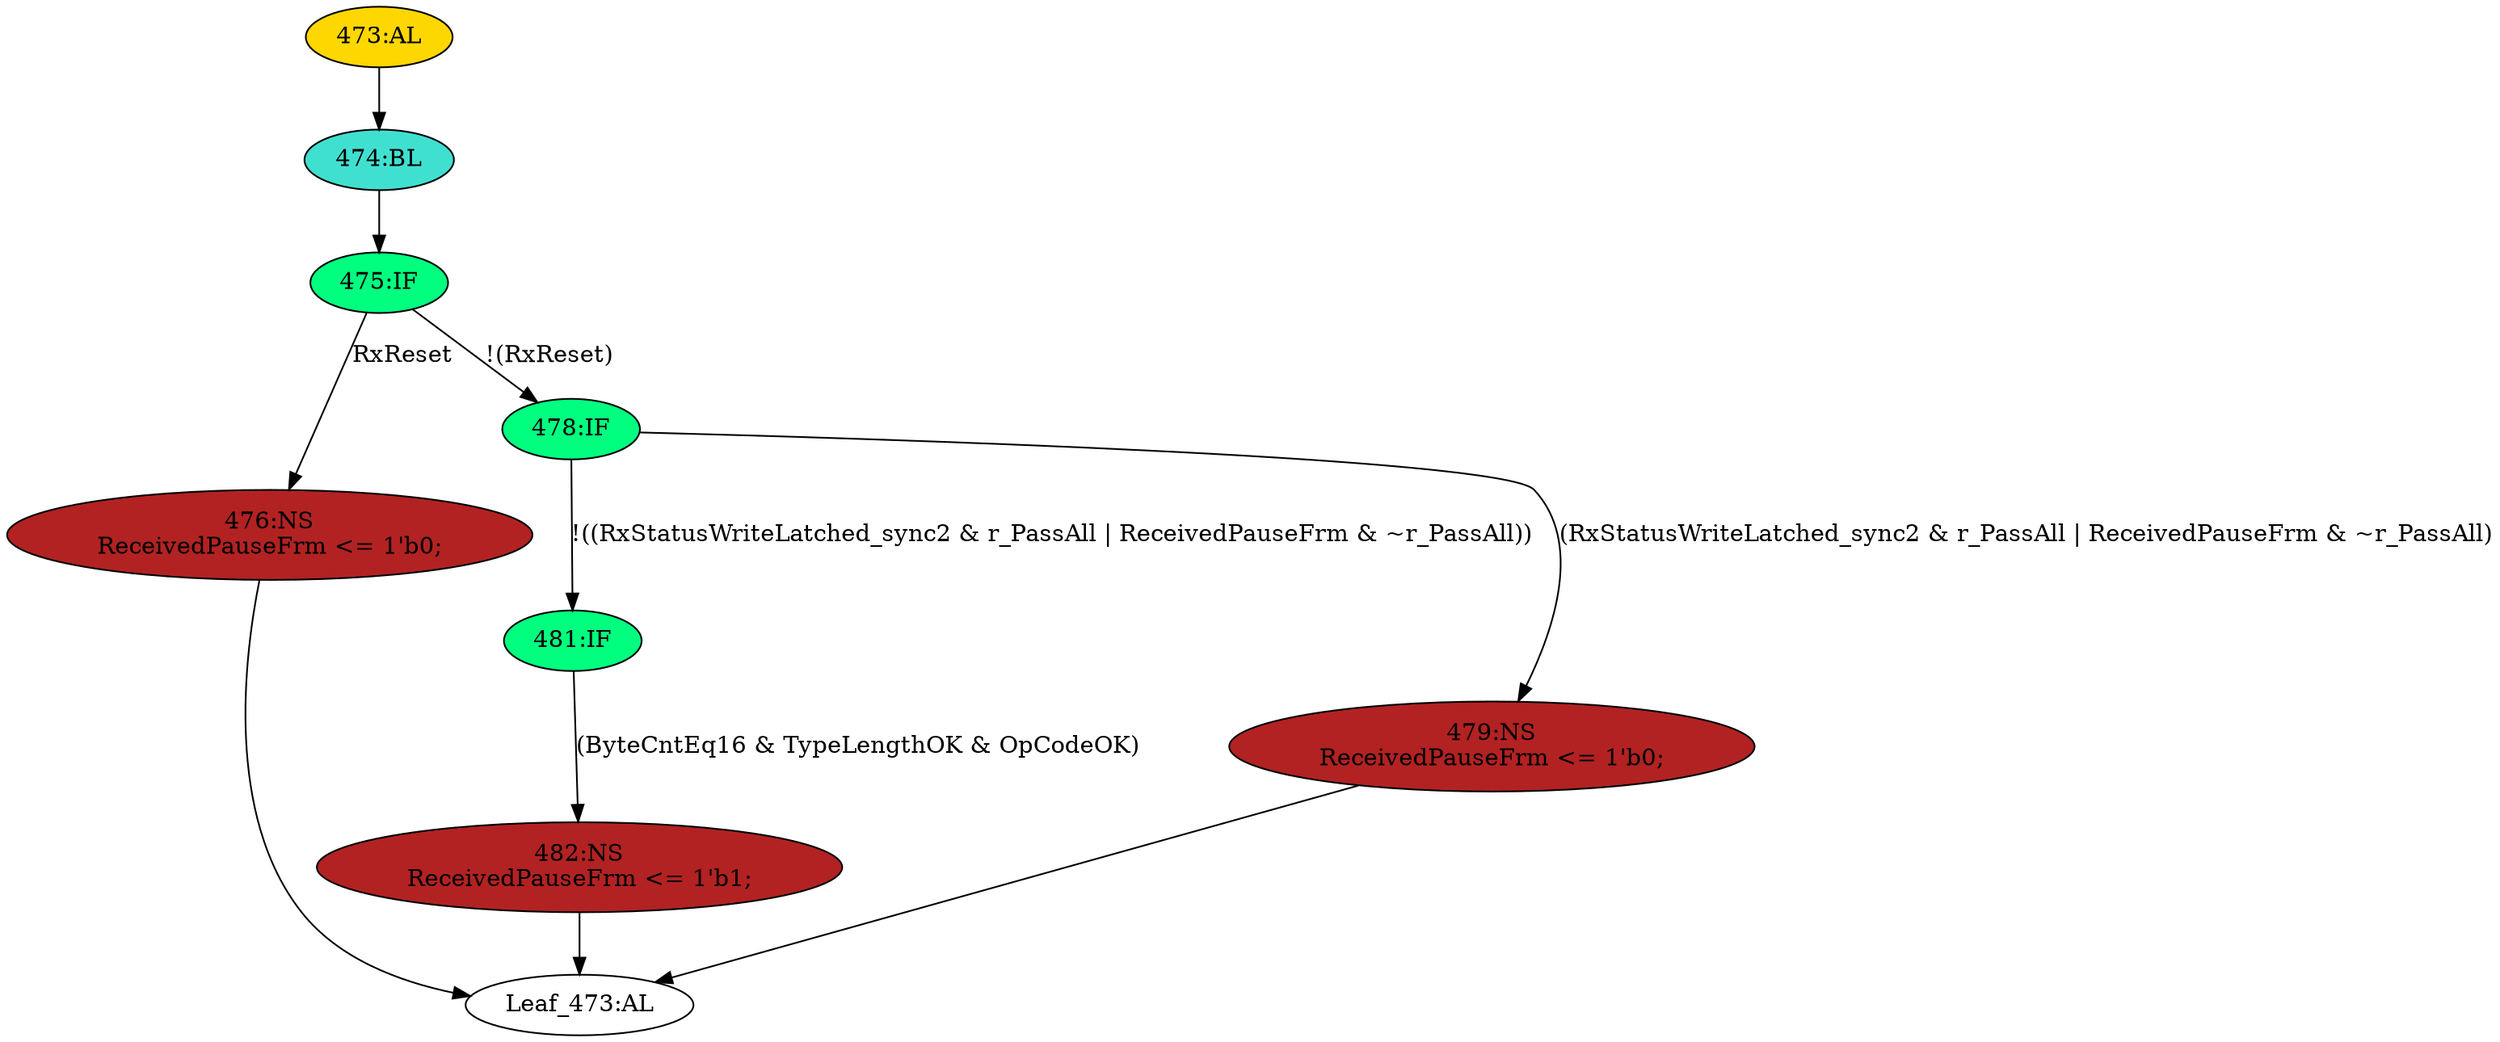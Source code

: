 strict digraph "" {
	node [label="\N"];
	"473:AL"	 [ast="<pyverilog.vparser.ast.Always object at 0x7f2ba5b77310>",
		clk_sens=True,
		fillcolor=gold,
		label="473:AL",
		sens="['MRxClk', 'RxReset']",
		statements="[]",
		style=filled,
		typ=Always,
		use_var="['r_PassAll', 'RxStatusWriteLatched_sync2', 'ReceivedPauseFrm', 'OpCodeOK', 'TypeLengthOK', 'RxReset', 'ByteCntEq16']"];
	"474:BL"	 [ast="<pyverilog.vparser.ast.Block object at 0x7f2b845fdb90>",
		fillcolor=turquoise,
		label="474:BL",
		statements="[]",
		style=filled,
		typ=Block];
	"473:AL" -> "474:BL"	 [cond="[]",
		lineno=None];
	"481:IF"	 [ast="<pyverilog.vparser.ast.IfStatement object at 0x7f2b845fdd90>",
		fillcolor=springgreen,
		label="481:IF",
		statements="[]",
		style=filled,
		typ=IfStatement];
	"482:NS"	 [ast="<pyverilog.vparser.ast.NonblockingSubstitution object at 0x7f2b845fd610>",
		fillcolor=firebrick,
		label="482:NS
ReceivedPauseFrm <= 1'b1;",
		statements="[<pyverilog.vparser.ast.NonblockingSubstitution object at 0x7f2b845fd610>]",
		style=filled,
		typ=NonblockingSubstitution];
	"481:IF" -> "482:NS"	 [cond="['ByteCntEq16', 'TypeLengthOK', 'OpCodeOK']",
		label="(ByteCntEq16 & TypeLengthOK & OpCodeOK)",
		lineno=481];
	"476:NS"	 [ast="<pyverilog.vparser.ast.NonblockingSubstitution object at 0x7f2b845fe190>",
		fillcolor=firebrick,
		label="476:NS
ReceivedPauseFrm <= 1'b0;",
		statements="[<pyverilog.vparser.ast.NonblockingSubstitution object at 0x7f2b845fe190>]",
		style=filled,
		typ=NonblockingSubstitution];
	"Leaf_473:AL"	 [def_var="['ReceivedPauseFrm']",
		label="Leaf_473:AL"];
	"476:NS" -> "Leaf_473:AL"	 [cond="[]",
		lineno=None];
	"475:IF"	 [ast="<pyverilog.vparser.ast.IfStatement object at 0x7f2b845fd510>",
		fillcolor=springgreen,
		label="475:IF",
		statements="[]",
		style=filled,
		typ=IfStatement];
	"474:BL" -> "475:IF"	 [cond="[]",
		lineno=None];
	"478:IF"	 [ast="<pyverilog.vparser.ast.IfStatement object at 0x7f2b845fd310>",
		fillcolor=springgreen,
		label="478:IF",
		statements="[]",
		style=filled,
		typ=IfStatement];
	"478:IF" -> "481:IF"	 [cond="['RxStatusWriteLatched_sync2', 'r_PassAll', 'ReceivedPauseFrm', 'r_PassAll']",
		label="!((RxStatusWriteLatched_sync2 & r_PassAll | ReceivedPauseFrm & ~r_PassAll))",
		lineno=478];
	"479:NS"	 [ast="<pyverilog.vparser.ast.NonblockingSubstitution object at 0x7f2ba5b61d90>",
		fillcolor=firebrick,
		label="479:NS
ReceivedPauseFrm <= 1'b0;",
		statements="[<pyverilog.vparser.ast.NonblockingSubstitution object at 0x7f2ba5b61d90>]",
		style=filled,
		typ=NonblockingSubstitution];
	"478:IF" -> "479:NS"	 [cond="['RxStatusWriteLatched_sync2', 'r_PassAll', 'ReceivedPauseFrm', 'r_PassAll']",
		label="(RxStatusWriteLatched_sync2 & r_PassAll | ReceivedPauseFrm & ~r_PassAll)",
		lineno=478];
	"475:IF" -> "476:NS"	 [cond="['RxReset']",
		label=RxReset,
		lineno=475];
	"475:IF" -> "478:IF"	 [cond="['RxReset']",
		label="!(RxReset)",
		lineno=475];
	"479:NS" -> "Leaf_473:AL"	 [cond="[]",
		lineno=None];
	"482:NS" -> "Leaf_473:AL"	 [cond="[]",
		lineno=None];
}
